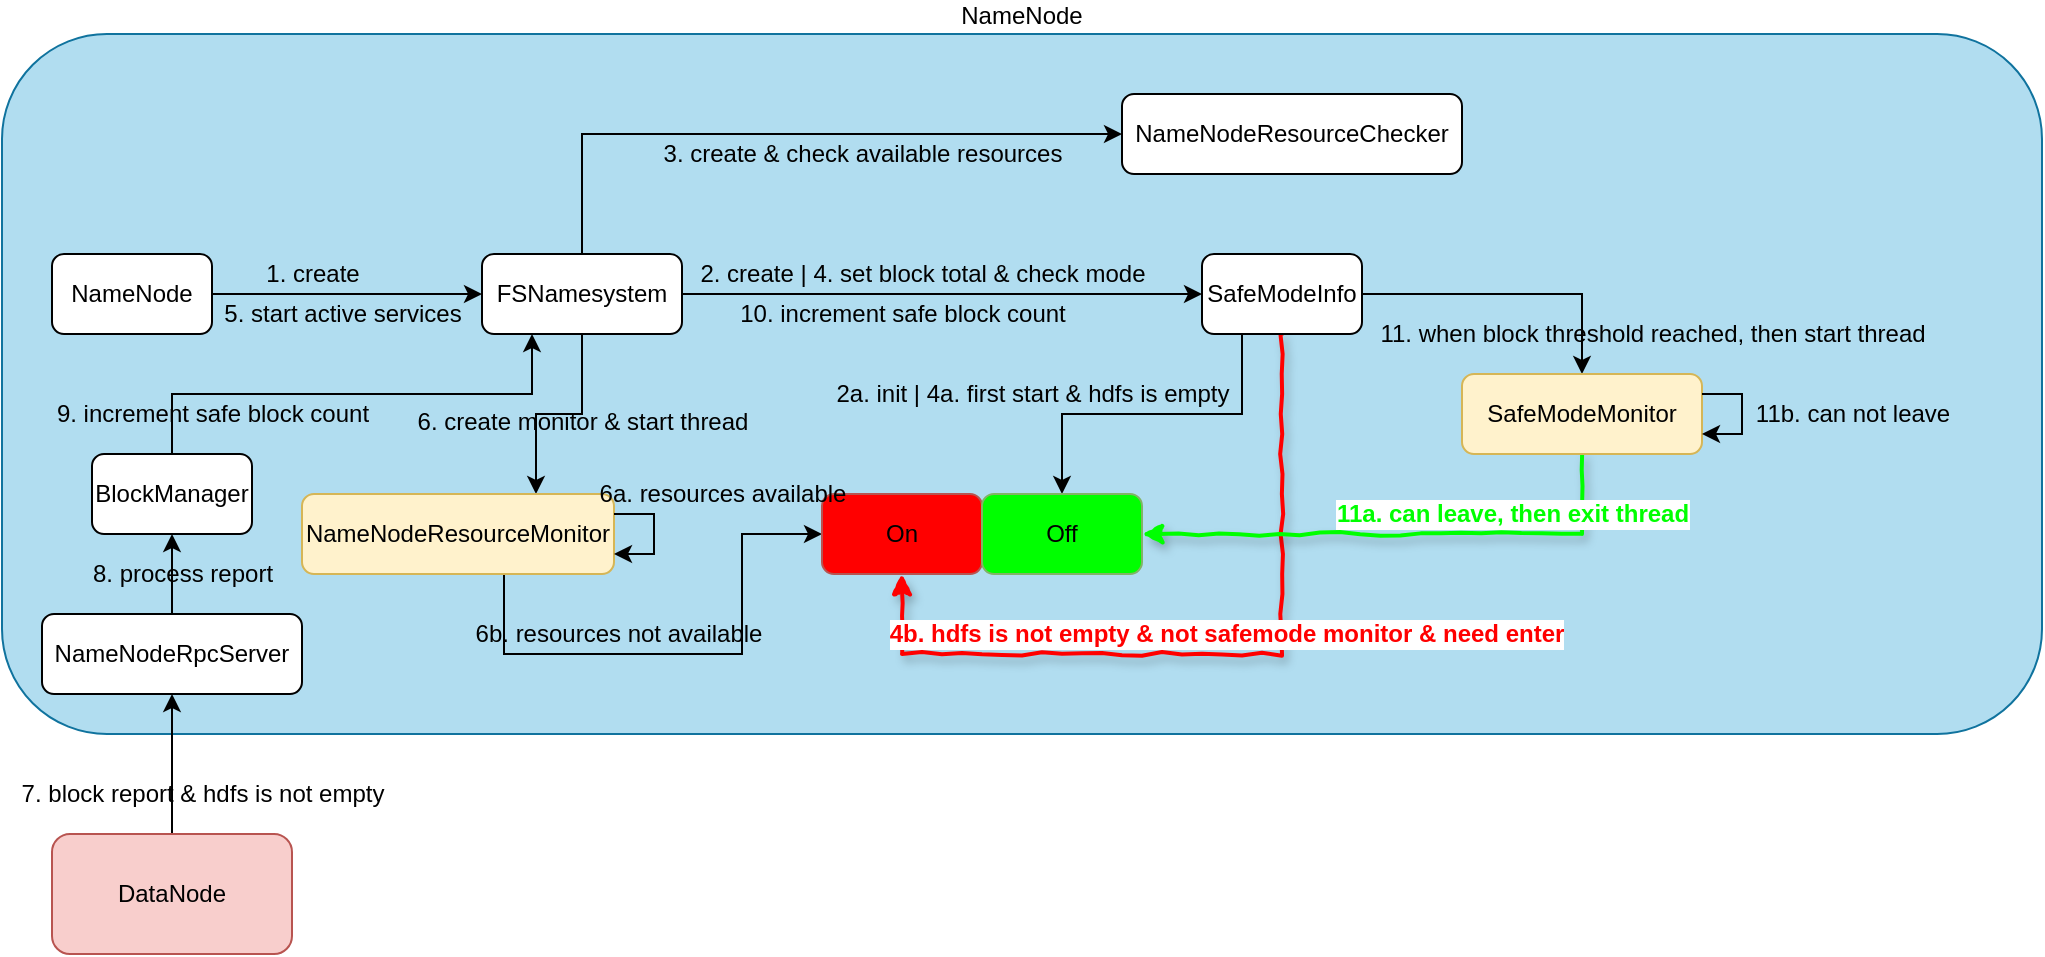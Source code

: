 <mxfile version="12.4.2" type="device" pages="1"><diagram id="MzYiBDSXHRCzq8E7ZeuS" name="第 1 页"><mxGraphModel dx="1106" dy="830" grid="1" gridSize="10" guides="1" tooltips="1" connect="1" arrows="1" fold="1" page="1" pageScale="1" pageWidth="827" pageHeight="1169" math="0" shadow="0"><root><mxCell id="0"/><mxCell id="1" parent="0"/><mxCell id="FYtiZc8poSmPrm1R-KVL-6" value="NameNode" style="rounded=1;whiteSpace=wrap;html=1;labelPosition=center;verticalLabelPosition=top;align=center;verticalAlign=bottom;fillColor=#b1ddf0;strokeColor=#10739e;" parent="1" vertex="1"><mxGeometry x="40" y="120" width="1020" height="350" as="geometry"/></mxCell><mxCell id="FYtiZc8poSmPrm1R-KVL-9" style="edgeStyle=orthogonalEdgeStyle;rounded=0;orthogonalLoop=1;jettySize=auto;html=1;" parent="1" source="FYtiZc8poSmPrm1R-KVL-7" target="FYtiZc8poSmPrm1R-KVL-8" edge="1"><mxGeometry relative="1" as="geometry"/></mxCell><mxCell id="FYtiZc8poSmPrm1R-KVL-7" value="NameNode" style="rounded=1;whiteSpace=wrap;html=1;" parent="1" vertex="1"><mxGeometry x="65" y="230" width="80" height="40" as="geometry"/></mxCell><mxCell id="FYtiZc8poSmPrm1R-KVL-12" style="edgeStyle=orthogonalEdgeStyle;rounded=0;orthogonalLoop=1;jettySize=auto;html=1;" parent="1" source="FYtiZc8poSmPrm1R-KVL-8" target="FYtiZc8poSmPrm1R-KVL-13" edge="1"><mxGeometry relative="1" as="geometry"/></mxCell><mxCell id="FYtiZc8poSmPrm1R-KVL-30" style="edgeStyle=orthogonalEdgeStyle;rounded=0;orthogonalLoop=1;jettySize=auto;html=1;entryX=0;entryY=0.5;entryDx=0;entryDy=0;" parent="1" source="FYtiZc8poSmPrm1R-KVL-8" target="FYtiZc8poSmPrm1R-KVL-29" edge="1"><mxGeometry relative="1" as="geometry"><Array as="points"><mxPoint x="330" y="170"/></Array></mxGeometry></mxCell><mxCell id="FYtiZc8poSmPrm1R-KVL-61" style="edgeStyle=orthogonalEdgeStyle;rounded=0;comic=0;orthogonalLoop=1;jettySize=auto;html=1;entryX=0.75;entryY=0;entryDx=0;entryDy=0;shadow=0;strokeColor=#000000;strokeWidth=1;fontColor=#000000;" parent="1" source="FYtiZc8poSmPrm1R-KVL-8" target="FYtiZc8poSmPrm1R-KVL-59" edge="1"><mxGeometry relative="1" as="geometry"/></mxCell><mxCell id="FYtiZc8poSmPrm1R-KVL-8" value="FSNamesystem" style="rounded=1;whiteSpace=wrap;html=1;" parent="1" vertex="1"><mxGeometry x="280" y="230" width="100" height="40" as="geometry"/></mxCell><mxCell id="FYtiZc8poSmPrm1R-KVL-14" style="rounded=0;orthogonalLoop=1;jettySize=auto;html=1;exitX=0.25;exitY=1;exitDx=0;exitDy=0;elbow=vertical;edgeStyle=orthogonalEdgeStyle;" parent="1" source="FYtiZc8poSmPrm1R-KVL-13" target="FYtiZc8poSmPrm1R-KVL-2" edge="1"><mxGeometry relative="1" as="geometry"/></mxCell><mxCell id="FYtiZc8poSmPrm1R-KVL-37" style="edgeStyle=orthogonalEdgeStyle;rounded=0;orthogonalLoop=1;jettySize=auto;html=1;entryX=0.5;entryY=1;entryDx=0;entryDy=0;strokeColor=#FF0000;strokeWidth=2;comic=1;shadow=1;" parent="1" source="FYtiZc8poSmPrm1R-KVL-13" target="FYtiZc8poSmPrm1R-KVL-1" edge="1"><mxGeometry relative="1" as="geometry"><Array as="points"><mxPoint x="680" y="430"/><mxPoint x="490" y="430"/></Array></mxGeometry></mxCell><mxCell id="FYtiZc8poSmPrm1R-KVL-51" style="edgeStyle=orthogonalEdgeStyle;rounded=0;orthogonalLoop=1;jettySize=auto;html=1;strokeColor=#000000;strokeWidth=1;" parent="1" source="FYtiZc8poSmPrm1R-KVL-13" target="FYtiZc8poSmPrm1R-KVL-26" edge="1"><mxGeometry relative="1" as="geometry"/></mxCell><mxCell id="FYtiZc8poSmPrm1R-KVL-13" value="SafeModeInfo" style="rounded=1;whiteSpace=wrap;html=1;" parent="1" vertex="1"><mxGeometry x="640" y="230" width="80" height="40" as="geometry"/></mxCell><mxCell id="FYtiZc8poSmPrm1R-KVL-15" value="1. create" style="text;html=1;align=center;verticalAlign=middle;resizable=0;points=[];;autosize=1;" parent="1" vertex="1"><mxGeometry x="165" y="230" width="60" height="20" as="geometry"/></mxCell><mxCell id="FYtiZc8poSmPrm1R-KVL-17" value="2. create | 4. set block total &amp;amp; check mode" style="text;html=1;align=center;verticalAlign=middle;resizable=0;points=[];;autosize=1;" parent="1" vertex="1"><mxGeometry x="380" y="230" width="240" height="20" as="geometry"/></mxCell><mxCell id="FYtiZc8poSmPrm1R-KVL-53" style="edgeStyle=orthogonalEdgeStyle;orthogonalLoop=1;jettySize=auto;html=1;entryX=1;entryY=0.5;entryDx=0;entryDy=0;strokeColor=#00FF00;strokeWidth=2;rounded=0;comic=1;shadow=1;" parent="1" source="FYtiZc8poSmPrm1R-KVL-26" target="FYtiZc8poSmPrm1R-KVL-2" edge="1"><mxGeometry relative="1" as="geometry"><Array as="points"><mxPoint x="830" y="370"/></Array></mxGeometry></mxCell><mxCell id="FYtiZc8poSmPrm1R-KVL-26" value="SafeModeMonitor" style="rounded=1;whiteSpace=wrap;html=1;fillColor=#fff2cc;strokeColor=#d6b656;" parent="1" vertex="1"><mxGeometry x="770" y="290" width="120" height="40" as="geometry"/></mxCell><mxCell id="FYtiZc8poSmPrm1R-KVL-28" value="11. when block threshold reached, then start thread" style="text;html=1;align=center;verticalAlign=middle;resizable=0;points=[];;autosize=1;" parent="1" vertex="1"><mxGeometry x="720" y="260" width="290" height="20" as="geometry"/></mxCell><mxCell id="FYtiZc8poSmPrm1R-KVL-29" value="NameNodeResourceChecker" style="rounded=1;whiteSpace=wrap;html=1;" parent="1" vertex="1"><mxGeometry x="600" y="150" width="170" height="40" as="geometry"/></mxCell><mxCell id="FYtiZc8poSmPrm1R-KVL-31" value="3. create &amp;amp;&amp;nbsp;check available resources" style="text;html=1;align=center;verticalAlign=middle;resizable=0;points=[];;autosize=1;" parent="1" vertex="1"><mxGeometry x="365" y="170" width="210" height="20" as="geometry"/></mxCell><mxCell id="FYtiZc8poSmPrm1R-KVL-35" value="2a. init | 4a. first start &amp;amp; hdfs is empty" style="text;html=1;align=center;verticalAlign=middle;resizable=0;points=[];;autosize=1;" parent="1" vertex="1"><mxGeometry x="450" y="290" width="210" height="20" as="geometry"/></mxCell><mxCell id="FYtiZc8poSmPrm1R-KVL-38" value="4b. hdfs is not empty &amp;amp; not safemode monitor &amp;amp; need enter" style="text;html=1;align=center;verticalAlign=middle;resizable=0;points=[];;autosize=1;fontColor=#FF0000;labelBorderColor=none;comic=0;rounded=0;fontStyle=1;labelBackgroundColor=#ffffff;" parent="1" vertex="1"><mxGeometry x="477" y="410" width="350" height="20" as="geometry"/></mxCell><mxCell id="FYtiZc8poSmPrm1R-KVL-42" style="edgeStyle=orthogonalEdgeStyle;rounded=0;orthogonalLoop=1;jettySize=auto;html=1;entryX=0.5;entryY=1;entryDx=0;entryDy=0;strokeColor=#000000;" parent="1" source="FYtiZc8poSmPrm1R-KVL-40" target="FYtiZc8poSmPrm1R-KVL-41" edge="1"><mxGeometry relative="1" as="geometry"/></mxCell><mxCell id="FYtiZc8poSmPrm1R-KVL-40" value="DataNode" style="rounded=1;whiteSpace=wrap;html=1;fillColor=#f8cecc;strokeColor=#b85450;" parent="1" vertex="1"><mxGeometry x="65" y="520" width="120" height="60" as="geometry"/></mxCell><mxCell id="FYtiZc8poSmPrm1R-KVL-46" style="edgeStyle=orthogonalEdgeStyle;rounded=0;orthogonalLoop=1;jettySize=auto;html=1;" parent="1" source="FYtiZc8poSmPrm1R-KVL-41" target="FYtiZc8poSmPrm1R-KVL-45" edge="1"><mxGeometry relative="1" as="geometry"/></mxCell><mxCell id="FYtiZc8poSmPrm1R-KVL-41" value="NameNodeRpcServer" style="rounded=1;whiteSpace=wrap;html=1;" parent="1" vertex="1"><mxGeometry x="60" y="410" width="130" height="40" as="geometry"/></mxCell><mxCell id="FYtiZc8poSmPrm1R-KVL-43" value="7. block report &amp;amp; hdfs is not empty" style="text;html=1;align=center;verticalAlign=middle;resizable=0;points=[];;autosize=1;" parent="1" vertex="1"><mxGeometry x="40" y="490" width="200" height="20" as="geometry"/></mxCell><mxCell id="FYtiZc8poSmPrm1R-KVL-49" style="edgeStyle=orthogonalEdgeStyle;rounded=0;orthogonalLoop=1;jettySize=auto;html=1;entryX=0.25;entryY=1;entryDx=0;entryDy=0;" parent="1" source="FYtiZc8poSmPrm1R-KVL-45" target="FYtiZc8poSmPrm1R-KVL-8" edge="1"><mxGeometry relative="1" as="geometry"><Array as="points"><mxPoint x="125" y="300"/><mxPoint x="305" y="300"/></Array></mxGeometry></mxCell><mxCell id="FYtiZc8poSmPrm1R-KVL-45" value="&lt;span style=&quot;white-space: nowrap&quot;&gt;BlockManager&lt;/span&gt;" style="rounded=1;whiteSpace=wrap;html=1;" parent="1" vertex="1"><mxGeometry x="85" y="330" width="80" height="40" as="geometry"/></mxCell><mxCell id="FYtiZc8poSmPrm1R-KVL-47" value="8. process report" style="text;html=1;align=center;verticalAlign=middle;resizable=0;points=[];;autosize=1;" parent="1" vertex="1"><mxGeometry x="75" y="380" width="110" height="20" as="geometry"/></mxCell><mxCell id="FYtiZc8poSmPrm1R-KVL-48" value="9. increment safe block count" style="text;html=1;align=center;verticalAlign=middle;resizable=0;points=[];;autosize=1;" parent="1" vertex="1"><mxGeometry x="60" y="300" width="170" height="20" as="geometry"/></mxCell><mxCell id="FYtiZc8poSmPrm1R-KVL-50" value="10. increment safe block count" style="text;html=1;align=center;verticalAlign=middle;resizable=0;points=[];;autosize=1;" parent="1" vertex="1"><mxGeometry x="400" y="250" width="180" height="20" as="geometry"/></mxCell><mxCell id="FYtiZc8poSmPrm1R-KVL-54" value="&lt;b&gt;11a. can leave, then exit thread&lt;/b&gt;" style="text;html=1;align=center;verticalAlign=middle;resizable=0;points=[];;autosize=1;fontColor=#00FF00;labelBackgroundColor=#ffffff;" parent="1" vertex="1"><mxGeometry x="700" y="350" width="190" height="20" as="geometry"/></mxCell><mxCell id="FYtiZc8poSmPrm1R-KVL-57" value="5.&amp;nbsp;start active services" style="text;html=1;align=center;verticalAlign=middle;resizable=0;points=[];;autosize=1;fontColor=#000000;" parent="1" vertex="1"><mxGeometry x="145" y="250" width="130" height="20" as="geometry"/></mxCell><mxCell id="FYtiZc8poSmPrm1R-KVL-72" style="edgeStyle=orthogonalEdgeStyle;rounded=0;comic=0;orthogonalLoop=1;jettySize=auto;html=1;entryX=0;entryY=0.5;entryDx=0;entryDy=0;shadow=0;strokeColor=#000000;strokeWidth=1;fontColor=#000000;" parent="1" source="FYtiZc8poSmPrm1R-KVL-59" target="FYtiZc8poSmPrm1R-KVL-1" edge="1"><mxGeometry relative="1" as="geometry"><Array as="points"><mxPoint x="291" y="430"/><mxPoint x="410" y="430"/><mxPoint x="410" y="370"/></Array></mxGeometry></mxCell><mxCell id="FYtiZc8poSmPrm1R-KVL-59" value="NameNodeResourceMonitor" style="rounded=1;whiteSpace=wrap;html=1;fillColor=#fff2cc;strokeColor=#d6b656;" parent="1" vertex="1"><mxGeometry x="190" y="350" width="156" height="40" as="geometry"/></mxCell><mxCell id="FYtiZc8poSmPrm1R-KVL-62" value="6. create monitor &amp;amp; start thread" style="text;html=1;align=center;verticalAlign=middle;resizable=0;points=[];;autosize=1;fontColor=#000000;" parent="1" vertex="1"><mxGeometry x="240" y="304" width="180" height="20" as="geometry"/></mxCell><mxCell id="FYtiZc8poSmPrm1R-KVL-65" value="6b. resources not available" style="text;html=1;align=center;verticalAlign=middle;resizable=0;points=[];;autosize=1;fontColor=#000000;" parent="1" vertex="1"><mxGeometry x="268" y="410" width="160" height="20" as="geometry"/></mxCell><mxCell id="FYtiZc8poSmPrm1R-KVL-69" value="" style="group" parent="1" vertex="1" connectable="0"><mxGeometry x="450" y="350" width="160" height="40" as="geometry"/></mxCell><mxCell id="FYtiZc8poSmPrm1R-KVL-1" value="On" style="rounded=1;whiteSpace=wrap;html=1;fillColor=#FF0000;strokeColor=#b85450;" parent="FYtiZc8poSmPrm1R-KVL-69" vertex="1"><mxGeometry width="80" height="40" as="geometry"/></mxCell><mxCell id="FYtiZc8poSmPrm1R-KVL-2" value="Off" style="rounded=1;whiteSpace=wrap;html=1;fillColor=#00FF00;strokeColor=#82b366;" parent="FYtiZc8poSmPrm1R-KVL-69" vertex="1"><mxGeometry x="80" width="80" height="40" as="geometry"/></mxCell><mxCell id="7PzGRoKhOO9wqpSodoSM-1" style="edgeStyle=orthogonalEdgeStyle;rounded=0;orthogonalLoop=1;jettySize=auto;html=1;" edge="1" parent="1" source="FYtiZc8poSmPrm1R-KVL-26" target="FYtiZc8poSmPrm1R-KVL-26"><mxGeometry relative="1" as="geometry"/></mxCell><mxCell id="7PzGRoKhOO9wqpSodoSM-2" value="11b. can not leave" style="text;html=1;align=center;verticalAlign=middle;resizable=0;points=[];;autosize=1;" vertex="1" parent="1"><mxGeometry x="910" y="300" width="110" height="20" as="geometry"/></mxCell><mxCell id="7PzGRoKhOO9wqpSodoSM-3" style="edgeStyle=orthogonalEdgeStyle;rounded=0;orthogonalLoop=1;jettySize=auto;html=1;" edge="1" parent="1" source="FYtiZc8poSmPrm1R-KVL-59" target="FYtiZc8poSmPrm1R-KVL-59"><mxGeometry relative="1" as="geometry"/></mxCell><mxCell id="7PzGRoKhOO9wqpSodoSM-4" value="6a. resources available" style="text;html=1;align=center;verticalAlign=middle;resizable=0;points=[];;autosize=1;" vertex="1" parent="1"><mxGeometry x="330" y="340" width="140" height="20" as="geometry"/></mxCell></root></mxGraphModel></diagram></mxfile>